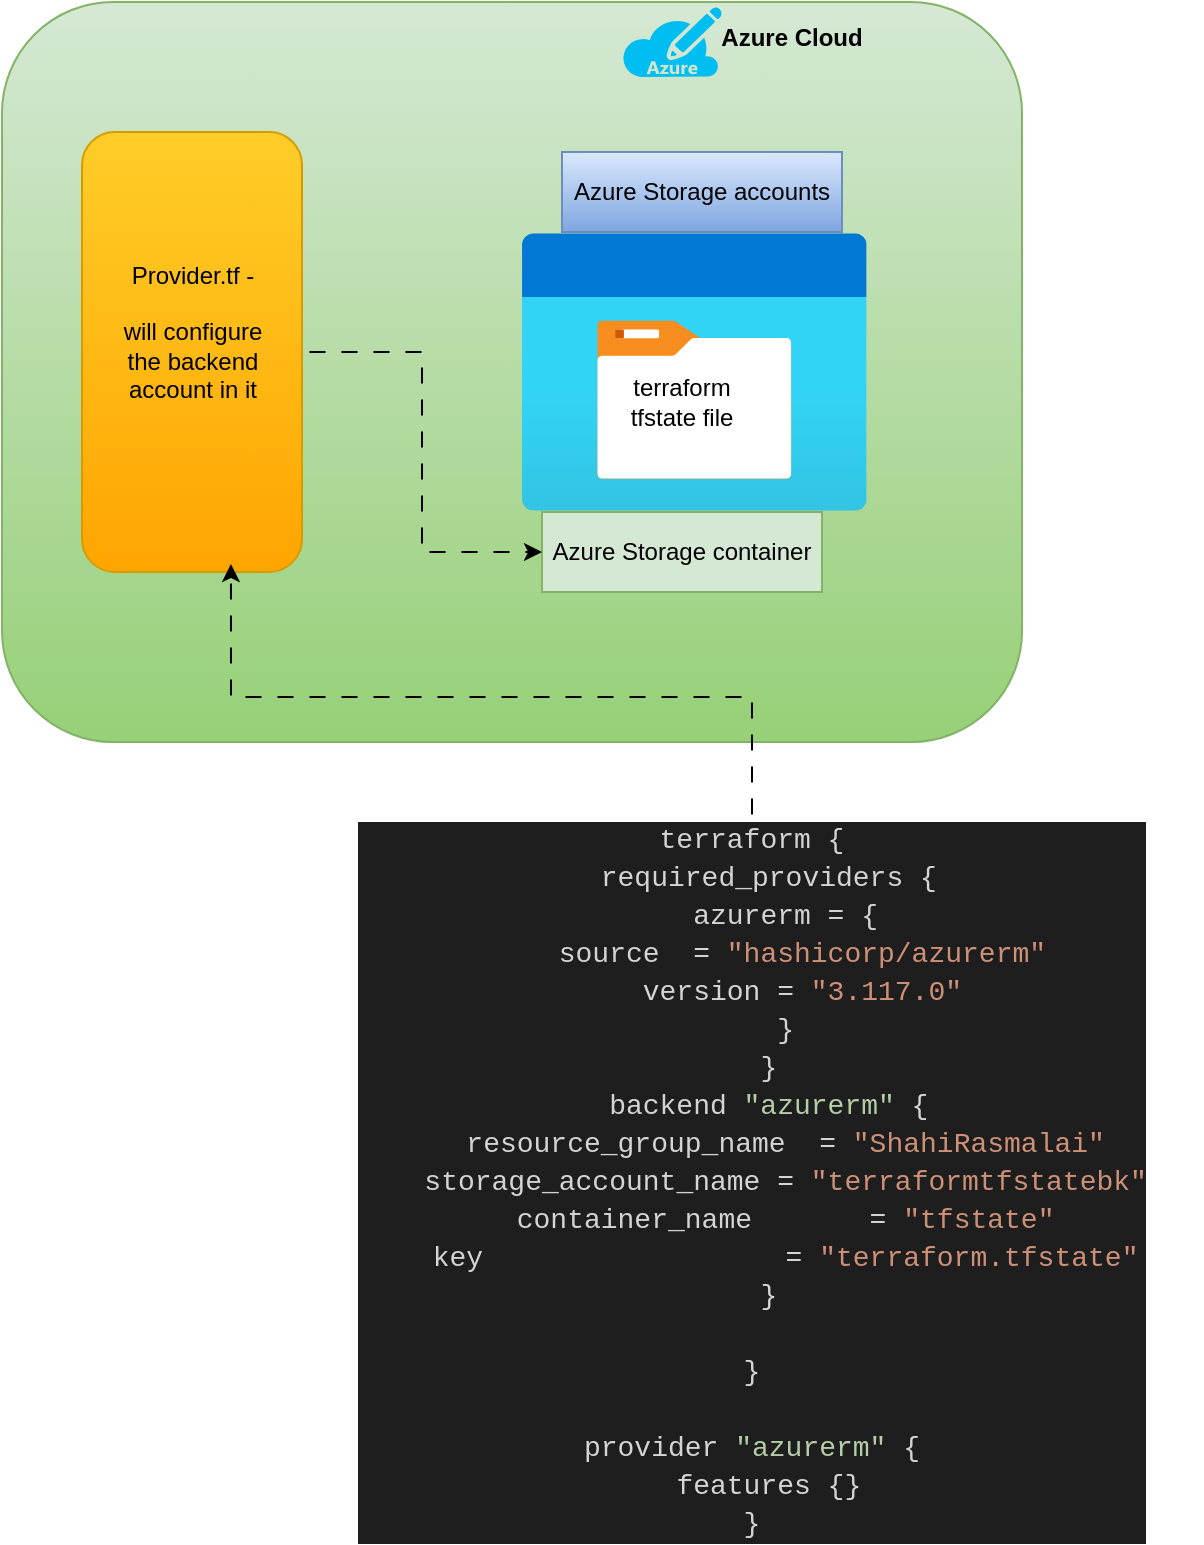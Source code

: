 <mxfile version="24.9.0">
  <diagram name="Page-1" id="vge4MeDpmtTztNmBEBdQ">
    <mxGraphModel dx="1481" dy="881" grid="1" gridSize="10" guides="1" tooltips="1" connect="1" arrows="1" fold="1" page="1" pageScale="1" pageWidth="850" pageHeight="1100" math="0" shadow="0">
      <root>
        <mxCell id="0" />
        <mxCell id="1" parent="0" />
        <mxCell id="6C4ZS0Aq2M-NOrAB2PfF-1" value="" style="rounded=1;whiteSpace=wrap;html=1;fillColor=#d5e8d4;strokeColor=#82b366;gradientColor=#97d077;" vertex="1" parent="1">
          <mxGeometry x="170" y="90" width="510" height="370" as="geometry" />
        </mxCell>
        <mxCell id="6C4ZS0Aq2M-NOrAB2PfF-2" value="&lt;b&gt;Azure Cloud&lt;/b&gt;" style="text;html=1;align=center;verticalAlign=middle;whiteSpace=wrap;rounded=0;" vertex="1" parent="1">
          <mxGeometry x="510" y="92.5" width="110" height="30" as="geometry" />
        </mxCell>
        <mxCell id="6C4ZS0Aq2M-NOrAB2PfF-3" value="" style="image;aspect=fixed;html=1;points=[];align=center;fontSize=12;image=img/lib/azure2/general/Storage_Container.svg;" vertex="1" parent="1">
          <mxGeometry x="430" y="205" width="172.31" height="140" as="geometry" />
        </mxCell>
        <mxCell id="6C4ZS0Aq2M-NOrAB2PfF-4" value="terraform tfstate file" style="text;html=1;align=center;verticalAlign=middle;whiteSpace=wrap;rounded=0;" vertex="1" parent="1">
          <mxGeometry x="480" y="275" width="60" height="30" as="geometry" />
        </mxCell>
        <mxCell id="6C4ZS0Aq2M-NOrAB2PfF-5" value="Azure Storage container" style="text;html=1;align=center;verticalAlign=middle;whiteSpace=wrap;rounded=0;fillColor=#d5e8d4;strokeColor=#82b366;" vertex="1" parent="1">
          <mxGeometry x="440" y="345" width="140" height="40" as="geometry" />
        </mxCell>
        <mxCell id="6C4ZS0Aq2M-NOrAB2PfF-9" style="edgeStyle=orthogonalEdgeStyle;rounded=0;orthogonalLoop=1;jettySize=auto;html=1;flowAnimation=1;" edge="1" parent="1" source="6C4ZS0Aq2M-NOrAB2PfF-6" target="6C4ZS0Aq2M-NOrAB2PfF-5">
          <mxGeometry relative="1" as="geometry" />
        </mxCell>
        <mxCell id="6C4ZS0Aq2M-NOrAB2PfF-6" value="" style="rounded=1;whiteSpace=wrap;html=1;fillColor=#ffcd28;gradientColor=#ffa500;strokeColor=#d79b00;" vertex="1" parent="1">
          <mxGeometry x="210" y="155" width="110" height="220" as="geometry" />
        </mxCell>
        <mxCell id="6C4ZS0Aq2M-NOrAB2PfF-10" value="Provider.tf -&lt;div&gt;&lt;br&gt;&lt;/div&gt;&lt;div&gt;will configure the backend account in it&lt;/div&gt;" style="text;html=1;align=center;verticalAlign=middle;whiteSpace=wrap;rounded=0;" vertex="1" parent="1">
          <mxGeometry x="227.5" y="195" width="75" height="120" as="geometry" />
        </mxCell>
        <mxCell id="6C4ZS0Aq2M-NOrAB2PfF-13" value="" style="verticalLabelPosition=bottom;html=1;verticalAlign=top;align=center;strokeColor=none;fillColor=#00BEF2;shape=mxgraph.azure.azure_subscription;" vertex="1" parent="1">
          <mxGeometry x="480" y="92.5" width="50" height="35" as="geometry" />
        </mxCell>
        <mxCell id="6C4ZS0Aq2M-NOrAB2PfF-14" value="&lt;div style=&quot;color: rgb(212, 212, 212); background-color: rgb(30, 30, 30); font-family: Consolas, &amp;quot;Courier New&amp;quot;, monospace; font-size: 14px; line-height: 19px; white-space: pre;&quot;&gt;&lt;div&gt;terraform {&lt;/div&gt;&lt;div&gt;&amp;nbsp; required_providers {&lt;/div&gt;&lt;div&gt;&amp;nbsp; &amp;nbsp; azurerm = {&lt;/div&gt;&lt;div&gt;&amp;nbsp; &amp;nbsp; &amp;nbsp; source &amp;nbsp;= &lt;span style=&quot;color: #ce9178;&quot;&gt;&quot;hashicorp/azurerm&quot;&lt;/span&gt;&lt;/div&gt;&lt;div&gt;&amp;nbsp; &amp;nbsp; &amp;nbsp; version = &lt;span style=&quot;color: #ce9178;&quot;&gt;&quot;3.117.0&quot;&lt;/span&gt;&lt;/div&gt;&lt;div&gt;&amp;nbsp; &amp;nbsp; }&lt;/div&gt;&lt;div&gt;&amp;nbsp; }&lt;/div&gt;&lt;div&gt;&amp;nbsp; backend &lt;span style=&quot;color: #b5cea8;&quot;&gt;&quot;azurerm&quot;&lt;/span&gt; {&lt;/div&gt;&lt;div&gt;&amp;nbsp; &amp;nbsp; resource_group_name &amp;nbsp;= &lt;span style=&quot;color: #ce9178;&quot;&gt;&quot;ShahiRasmalai&quot;&lt;/span&gt;&lt;/div&gt;&lt;div&gt;&amp;nbsp; &amp;nbsp; storage_account_name = &lt;span style=&quot;color: #ce9178;&quot;&gt;&quot;terraformtfstatebk&quot;&lt;/span&gt;&lt;/div&gt;&lt;div&gt;&amp;nbsp; &amp;nbsp; container_name &amp;nbsp; &amp;nbsp; &amp;nbsp; = &lt;span style=&quot;color: #ce9178;&quot;&gt;&quot;tfstate&quot;&lt;/span&gt;&lt;/div&gt;&lt;div&gt;&amp;nbsp; &amp;nbsp; key &amp;nbsp; &amp;nbsp; &amp;nbsp; &amp;nbsp; &amp;nbsp; &amp;nbsp; &amp;nbsp; &amp;nbsp; &amp;nbsp;= &lt;span style=&quot;color: #ce9178;&quot;&gt;&quot;terraform.tfstate&quot;&lt;/span&gt;&lt;/div&gt;&lt;div&gt;&amp;nbsp; }&lt;/div&gt;&lt;br&gt;&lt;div&gt;}&lt;/div&gt;&lt;br&gt;&lt;div&gt;provider &lt;span style=&quot;color: #b5cea8;&quot;&gt;&quot;azurerm&quot;&lt;/span&gt; {&lt;/div&gt;&lt;div&gt;&amp;nbsp; features {}&lt;/div&gt;&lt;div&gt;}&lt;/div&gt;&lt;/div&gt;" style="text;html=1;align=center;verticalAlign=middle;whiteSpace=wrap;rounded=0;" vertex="1" parent="1">
          <mxGeometry x="320" y="500" width="450" height="360" as="geometry" />
        </mxCell>
        <mxCell id="6C4ZS0Aq2M-NOrAB2PfF-16" style="edgeStyle=orthogonalEdgeStyle;rounded=0;orthogonalLoop=1;jettySize=auto;html=1;entryX=0.677;entryY=0.982;entryDx=0;entryDy=0;entryPerimeter=0;flowAnimation=1;" edge="1" parent="1" source="6C4ZS0Aq2M-NOrAB2PfF-14" target="6C4ZS0Aq2M-NOrAB2PfF-6">
          <mxGeometry relative="1" as="geometry" />
        </mxCell>
        <mxCell id="6C4ZS0Aq2M-NOrAB2PfF-17" value="Azure Storage accounts" style="text;html=1;align=center;verticalAlign=middle;whiteSpace=wrap;rounded=0;fillColor=#dae8fc;strokeColor=#6c8ebf;gradientColor=#7ea6e0;" vertex="1" parent="1">
          <mxGeometry x="450" y="165" width="140" height="40" as="geometry" />
        </mxCell>
      </root>
    </mxGraphModel>
  </diagram>
</mxfile>
